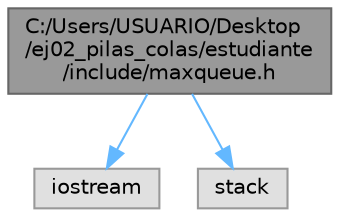 digraph "C:/Users/USUARIO/Desktop/ej02_pilas_colas/estudiante/include/maxqueue.h"
{
 // LATEX_PDF_SIZE
  bgcolor="transparent";
  edge [fontname=Helvetica,fontsize=10,labelfontname=Helvetica,labelfontsize=10];
  node [fontname=Helvetica,fontsize=10,shape=box,height=0.2,width=0.4];
  Node1 [label="C:/Users/USUARIO/Desktop\l/ej02_pilas_colas/estudiante\l/include/maxqueue.h",height=0.2,width=0.4,color="gray40", fillcolor="grey60", style="filled", fontcolor="black",tooltip="Archivo de especificación del TDA MaxQueue."];
  Node1 -> Node2 [color="steelblue1",style="solid"];
  Node2 [label="iostream",height=0.2,width=0.4,color="grey60", fillcolor="#E0E0E0", style="filled",tooltip=" "];
  Node1 -> Node3 [color="steelblue1",style="solid"];
  Node3 [label="stack",height=0.2,width=0.4,color="grey60", fillcolor="#E0E0E0", style="filled",tooltip=" "];
}
